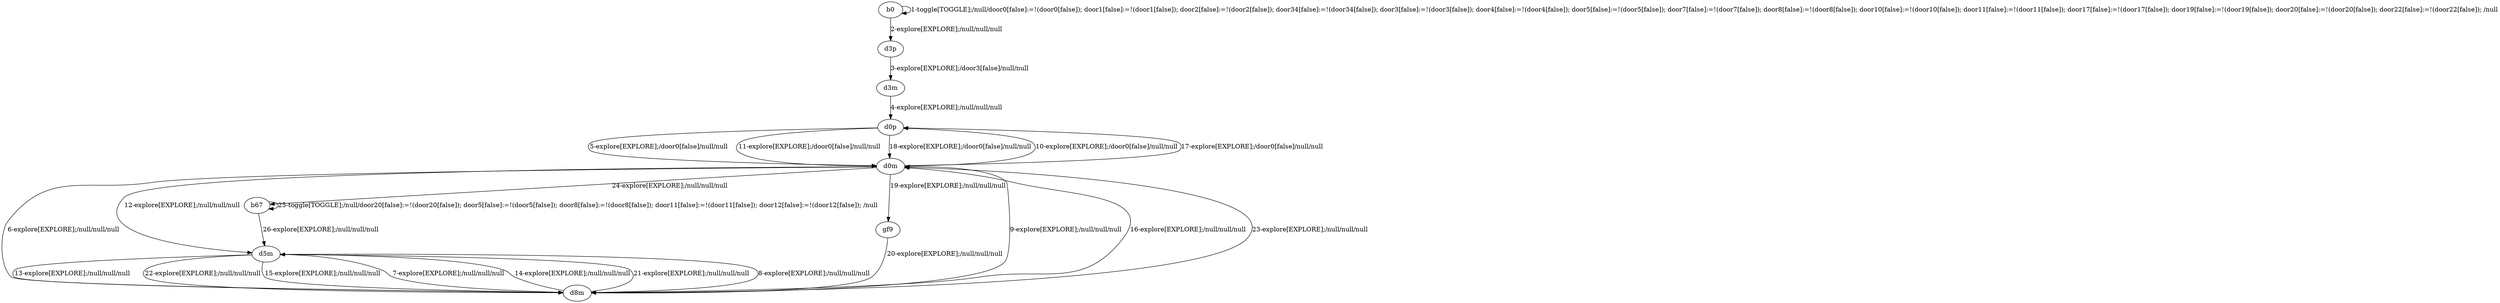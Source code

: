 # Total number of goals covered by this test: 2
# d8m --> d0m
# gf9 --> d8m

digraph g {
"b0" -> "b0" [label = "1-toggle[TOGGLE];/null/door0[false]:=!(door0[false]); door1[false]:=!(door1[false]); door2[false]:=!(door2[false]); door34[false]:=!(door34[false]); door3[false]:=!(door3[false]); door4[false]:=!(door4[false]); door5[false]:=!(door5[false]); door7[false]:=!(door7[false]); door8[false]:=!(door8[false]); door10[false]:=!(door10[false]); door11[false]:=!(door11[false]); door17[false]:=!(door17[false]); door19[false]:=!(door19[false]); door20[false]:=!(door20[false]); door22[false]:=!(door22[false]); /null"];
"b0" -> "d3p" [label = "2-explore[EXPLORE];/null/null/null"];
"d3p" -> "d3m" [label = "3-explore[EXPLORE];/door3[false]/null/null"];
"d3m" -> "d0p" [label = "4-explore[EXPLORE];/null/null/null"];
"d0p" -> "d0m" [label = "5-explore[EXPLORE];/door0[false]/null/null"];
"d0m" -> "d8m" [label = "6-explore[EXPLORE];/null/null/null"];
"d8m" -> "d5m" [label = "7-explore[EXPLORE];/null/null/null"];
"d5m" -> "d8m" [label = "8-explore[EXPLORE];/null/null/null"];
"d8m" -> "d0m" [label = "9-explore[EXPLORE];/null/null/null"];
"d0m" -> "d0p" [label = "10-explore[EXPLORE];/door0[false]/null/null"];
"d0p" -> "d0m" [label = "11-explore[EXPLORE];/door0[false]/null/null"];
"d0m" -> "d5m" [label = "12-explore[EXPLORE];/null/null/null"];
"d5m" -> "d8m" [label = "13-explore[EXPLORE];/null/null/null"];
"d8m" -> "d5m" [label = "14-explore[EXPLORE];/null/null/null"];
"d5m" -> "d8m" [label = "15-explore[EXPLORE];/null/null/null"];
"d8m" -> "d0m" [label = "16-explore[EXPLORE];/null/null/null"];
"d0m" -> "d0p" [label = "17-explore[EXPLORE];/door0[false]/null/null"];
"d0p" -> "d0m" [label = "18-explore[EXPLORE];/door0[false]/null/null"];
"d0m" -> "gf9" [label = "19-explore[EXPLORE];/null/null/null"];
"gf9" -> "d8m" [label = "20-explore[EXPLORE];/null/null/null"];
"d8m" -> "d5m" [label = "21-explore[EXPLORE];/null/null/null"];
"d5m" -> "d8m" [label = "22-explore[EXPLORE];/null/null/null"];
"d8m" -> "d0m" [label = "23-explore[EXPLORE];/null/null/null"];
"d0m" -> "b67" [label = "24-explore[EXPLORE];/null/null/null"];
"b67" -> "b67" [label = "25-toggle[TOGGLE];/null/door20[false]:=!(door20[false]); door5[false]:=!(door5[false]); door8[false]:=!(door8[false]); door11[false]:=!(door11[false]); door12[false]:=!(door12[false]); /null"];
"b67" -> "d5m" [label = "26-explore[EXPLORE];/null/null/null"];
}